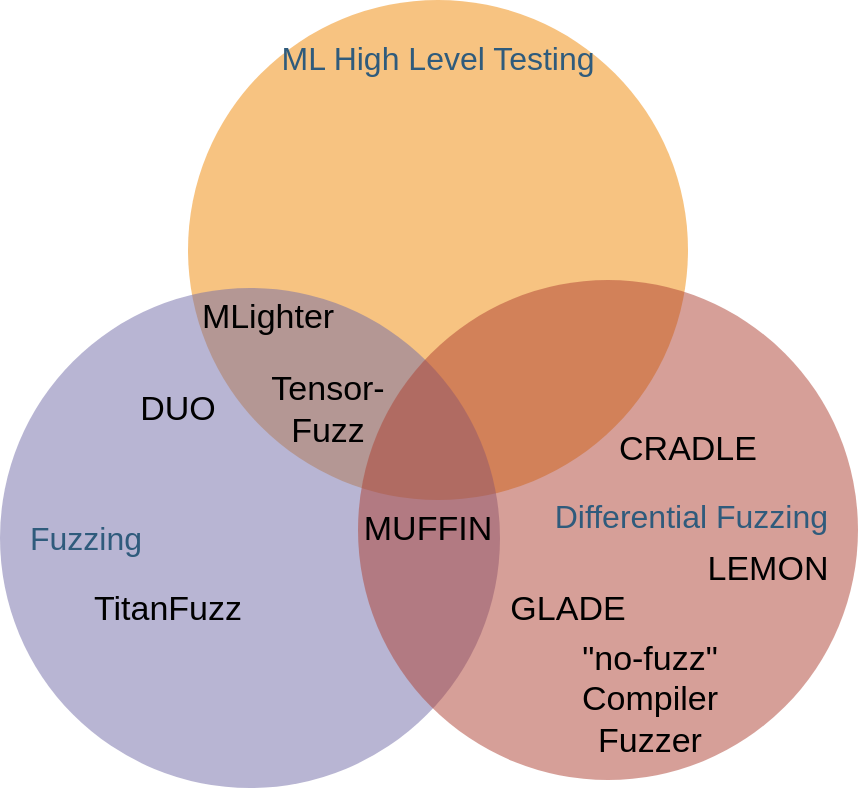 <mxfile version="24.3.1" type="github">
  <diagram id="3228e29e-7158-1315-38df-8450db1d8a1d" name="Page-1">
    <mxGraphModel dx="795" dy="795" grid="1" gridSize="10" guides="1" tooltips="1" connect="1" arrows="1" fold="1" page="1" pageScale="1" pageWidth="1169" pageHeight="827" background="none" math="0" shadow="0">
      <root>
        <mxCell id="0" />
        <mxCell id="1" parent="0" />
        <mxCell id="21637" value="&lt;div style=&quot;text-align: center; font-size: 16px;&quot;&gt;&lt;span style=&quot;font-size: 16px;&quot;&gt;ML High Level Testing&lt;/span&gt;&lt;/div&gt;" style="ellipse;whiteSpace=wrap;html=1;aspect=fixed;rounded=1;shadow=0;glass=0;labelBackgroundColor=none;strokeColor=none;strokeWidth=1;fillColor=#F08705;gradientColor=none;fontFamily=Helvetica;fontSize=16;fontColor=#2F5B7C;align=center;opacity=50;verticalAlign=top;spacing=15;" parent="1" vertex="1">
          <mxGeometry x="260" y="20" width="250" height="250" as="geometry" />
        </mxCell>
        <mxCell id="21638" value="Fuzzing" style="ellipse;whiteSpace=wrap;html=1;aspect=fixed;rounded=1;shadow=0;glass=0;labelBackgroundColor=none;strokeColor=none;strokeWidth=1;fillColor=#736CA8;gradientColor=none;fontFamily=Helvetica;fontSize=16;fontColor=#2F5B7C;align=left;opacity=50;spacing=15;" parent="1" vertex="1">
          <mxGeometry x="166" y="164" width="250" height="250" as="geometry" />
        </mxCell>
        <mxCell id="21640" value="&lt;div style=&quot;font-size: 16px;&quot;&gt;&lt;span style=&quot;font-size: 16px;&quot;&gt;Differential Fuzzing&lt;/span&gt;&lt;/div&gt;" style="ellipse;whiteSpace=wrap;html=1;aspect=fixed;rounded=1;shadow=0;glass=0;labelBackgroundColor=none;strokeColor=none;strokeWidth=1;fillColor=#AE4132;gradientColor=none;fontFamily=Helvetica;fontSize=16;fontColor=#2F5B7C;align=right;opacity=50;verticalAlign=middle;spacingBottom=15;spacing=15;rotation=0;" parent="1" vertex="1">
          <mxGeometry x="345" y="160" width="250" height="250" as="geometry" />
        </mxCell>
        <mxCell id="Rc3WMZSxb1N_J2Q04BCS-21653" value="MLighter" style="text;html=1;align=center;verticalAlign=middle;whiteSpace=wrap;rounded=0;fontSize=17;" parent="1" vertex="1">
          <mxGeometry x="270" y="164" width="60" height="30" as="geometry" />
        </mxCell>
        <mxCell id="Rc3WMZSxb1N_J2Q04BCS-21654" value="GLADE" style="text;html=1;align=center;verticalAlign=middle;whiteSpace=wrap;rounded=0;fontSize=17;" parent="1" vertex="1">
          <mxGeometry x="420" y="310" width="60" height="30" as="geometry" />
        </mxCell>
        <mxCell id="Rc3WMZSxb1N_J2Q04BCS-21655" value="&quot;no-fuzz&quot; Compiler Fuzzer" style="text;html=1;align=center;verticalAlign=middle;whiteSpace=wrap;rounded=0;fontSize=17;" parent="1" vertex="1">
          <mxGeometry x="460" y="330" width="61.62" height="80" as="geometry" />
        </mxCell>
        <mxCell id="Rc3WMZSxb1N_J2Q04BCS-21656" value="CRADLE" style="text;html=1;align=center;verticalAlign=middle;whiteSpace=wrap;rounded=0;fontSize=17;" parent="1" vertex="1">
          <mxGeometry x="480" y="230" width="60" height="30" as="geometry" />
        </mxCell>
        <mxCell id="Rc3WMZSxb1N_J2Q04BCS-21657" value="LEMON" style="text;html=1;align=center;verticalAlign=middle;whiteSpace=wrap;rounded=0;fontSize=17;" parent="1" vertex="1">
          <mxGeometry x="520" y="290" width="60" height="30" as="geometry" />
        </mxCell>
        <mxCell id="Rc3WMZSxb1N_J2Q04BCS-21658" value="MUFFIN" style="text;html=1;align=center;verticalAlign=middle;whiteSpace=wrap;rounded=0;fontSize=17;" parent="1" vertex="1">
          <mxGeometry x="345" y="260" width="70" height="50" as="geometry" />
        </mxCell>
        <mxCell id="Rc3WMZSxb1N_J2Q04BCS-21659" value="DUO" style="text;html=1;align=center;verticalAlign=middle;whiteSpace=wrap;rounded=0;fontSize=17;" parent="1" vertex="1">
          <mxGeometry x="220" y="210" width="70" height="30" as="geometry" />
        </mxCell>
        <mxCell id="Rc3WMZSxb1N_J2Q04BCS-21660" value="Tensor-Fuzz" style="text;html=1;align=center;verticalAlign=middle;whiteSpace=wrap;rounded=0;fontSize=17;" parent="1" vertex="1">
          <mxGeometry x="300" y="210" width="60" height="30" as="geometry" />
        </mxCell>
        <mxCell id="Rc3WMZSxb1N_J2Q04BCS-21661" value="TitanFuzz" style="text;html=1;align=center;verticalAlign=middle;whiteSpace=wrap;rounded=0;fontSize=17;" parent="1" vertex="1">
          <mxGeometry x="220" y="310" width="60" height="30" as="geometry" />
        </mxCell>
      </root>
    </mxGraphModel>
  </diagram>
</mxfile>
